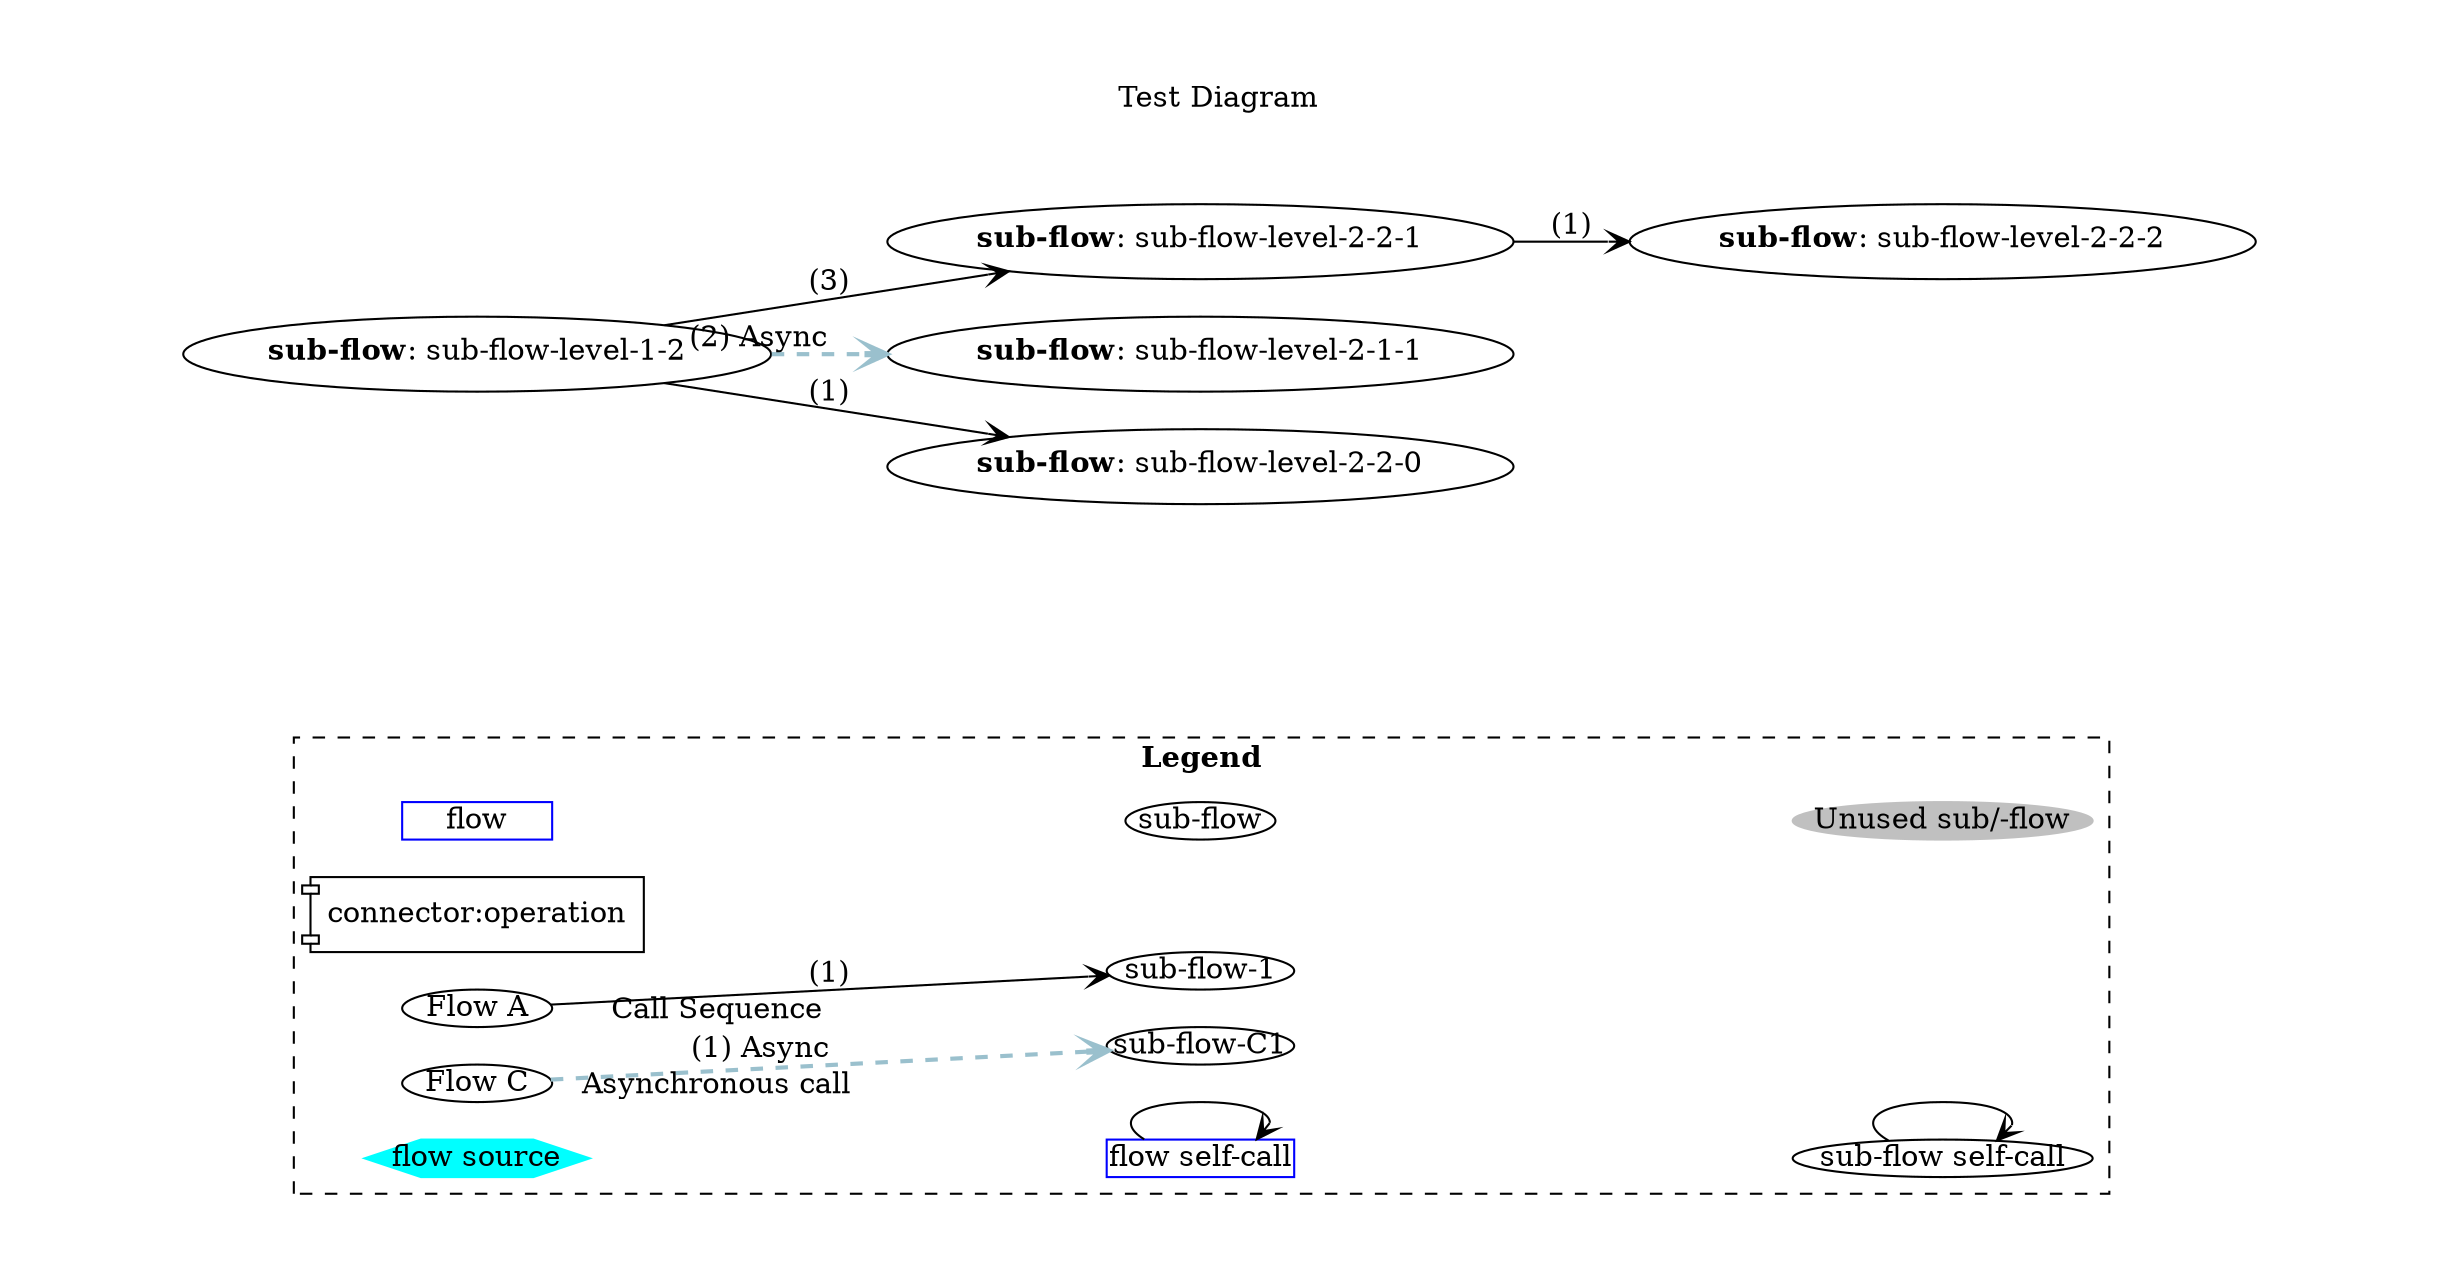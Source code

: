digraph "mule" {
edge ["dir"="forward"]
graph ["rankdir"="LR","splines"="spline","pad"="1.0,0.5","dpi"="150","label"=<Test Diagram<br/>>,"labelloc"="t"]
edge ["arrowhead"="vee","dir"="forward"]
subgraph "cluster_legend" {
edge ["dir"="forward"]
graph ["label"=<<b>Legend</b>>,"style"="dashed"]
"flow" ["fixedsize"="true","width"="1.0","height"="0.25","shape"="rectangle","color"="blue"]
"sub-flow" ["fixedsize"="true","width"="1.0","height"="0.25","color"="black","shape"="ellipse"]
"connector:operation" ["shape"="component"]
"Unused sub/-flow" ["fixedsize"="true","width"="2.0","height"="0.25","color"="gray","style"="filled"]
"Flow A" ["fixedsize"="true","width"="1.0","height"="0.25"]
"sub-flow-1" ["fixedsize"="true","width"="1.25","height"="0.25"]
"Flow C" ["fixedsize"="true","width"="1.0","height"="0.25"]
"sub-flow-C1" ["fixedsize"="true","width"="1.25","height"="0.25"]
"flow source" ["fixedsize"="true","width"="1.5","height"="0.25","shape"="hexagon","style"="filled","color"="cyan","sourceNode"="true"]
"flow self-call" ["fixedsize"="true","width"="1.25","height"="0.25","shape"="rectangle","color"="blue"]
"sub-flow self-call" ["fixedsize"="true","width"="2.0","height"="0.25","color"="black","shape"="ellipse"]
"flow" -> "sub-flow" ["style"="invis"]
"sub-flow" -> "Unused sub/-flow" ["style"="invis"]
"Flow A" -> "sub-flow-1" ["style"="solid","label"="(1)","taillabel"="Call Sequence\n","labelangle"="-5.0","labeldistance"="8.0"]
"Flow C" -> "sub-flow-C1" ["style"="dashed,bold","xlabel"="(1) Async","color"="lightblue3","taillabel"="Asynchronous call\n","labelangle"="-5.0","labeldistance"="8.0"]
"flow source" -> "flow self-call" ["style"="invis"]
"flow self-call" -> "flow self-call"
"flow self-call" -> "sub-flow self-call" ["style"="invis"]
"sub-flow self-call" -> "sub-flow self-call"
}
subgraph "cluster_legend-space" {
edge ["dir"="none"]
graph ["label"="","style"="invis"]
"" ["shape"="none","width"="2.0","height"="1.0"]
}
subgraph "cluster_mule" {
edge ["dir"="forward"]
graph ["rankdir"="LR","splines"="spline","pad"="1.0,0.5","dpi"="150","label"=<Application graph<br/>>,"labelloc"="t","style"="invis"]
edge ["arrowhead"="vee","dir"="forward"]
"sub-flow:sub-flow-level-1-2" ["label"=<<b>sub-flow</b>: sub-flow-level-1-2>,"color"="black","shape"="ellipse"]
"sub-flow:sub-flow-level-2-2-0" ["label"=<<b>sub-flow</b>: sub-flow-level-2-2-0>,"color"="black","shape"="ellipse"]
"sub-flow:sub-flow-level-2-1-1" ["label"=<<b>sub-flow</b>: sub-flow-level-2-1-1>,"color"="black","shape"="ellipse"]
"sub-flow:sub-flow-level-2-2-1" ["label"=<<b>sub-flow</b>: sub-flow-level-2-2-1>,"color"="black","shape"="ellipse"]
"sub-flow:sub-flow-level-2-2-2" ["label"=<<b>sub-flow</b>: sub-flow-level-2-2-2>,"color"="black","shape"="ellipse"]
"sub-flow:sub-flow-level-1-2" -> "sub-flow:sub-flow-level-2-2-0" ["style"="solid","label"="(1)"]
"sub-flow:sub-flow-level-1-2" -> "sub-flow:sub-flow-level-2-1-1" ["style"="dashed,bold","xlabel"="(2) Async","color"="lightblue3"]
"sub-flow:sub-flow-level-1-2" -> "sub-flow:sub-flow-level-2-2-1" ["style"="solid","label"="(3)"]
"sub-flow:sub-flow-level-2-2-1" -> "sub-flow:sub-flow-level-2-2-2" ["style"="solid","label"="(1)"]
}
}